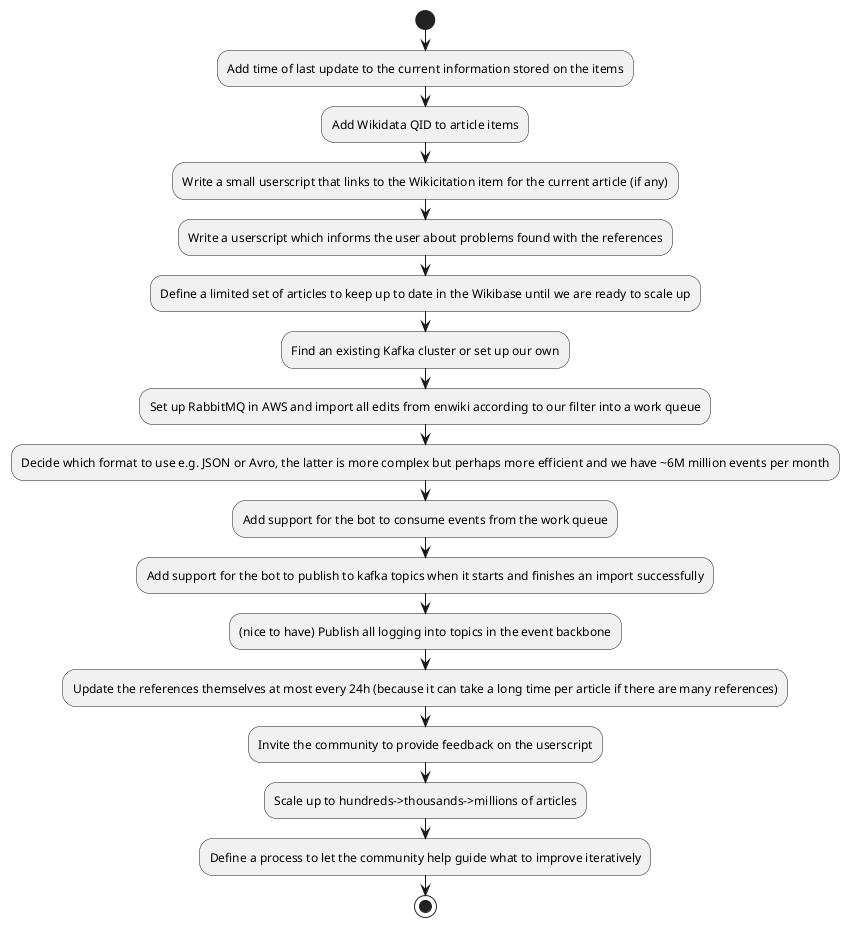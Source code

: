 @startuml
'https://plantuml.com/activity-diagram-beta

start
:Add time of last update to the current information stored on the items;
:Add Wikidata QID to article items;
:Write a small userscript that links to the Wikicitation item for the current article (if any);
:Write a userscript which informs the user about problems found with the references;
:Define a limited set of articles to keep up to date in the Wikibase until we are ready to scale up;
:Find an existing Kafka cluster or set up our own;
:Set up RabbitMQ in AWS and import all edits from enwiki according to our filter into a work queue;
:Decide which format to use e.g. JSON or Avro, the latter is more complex but perhaps more efficient and we have ~6M million events per month;
:Add support for the bot to consume events from the work queue;
:Add support for the bot to publish to kafka topics when it starts and finishes an import successfully;
:(nice to have) Publish all logging into topics in the event backbone;
:Update the references themselves at most every 24h (because it can take a long time per article if there are many references);
:Invite the community to provide feedback on the userscript;
:Scale up to hundreds->thousands->millions of articles;
:Define a process to let the community help guide what to improve iteratively;
stop

@enduml
